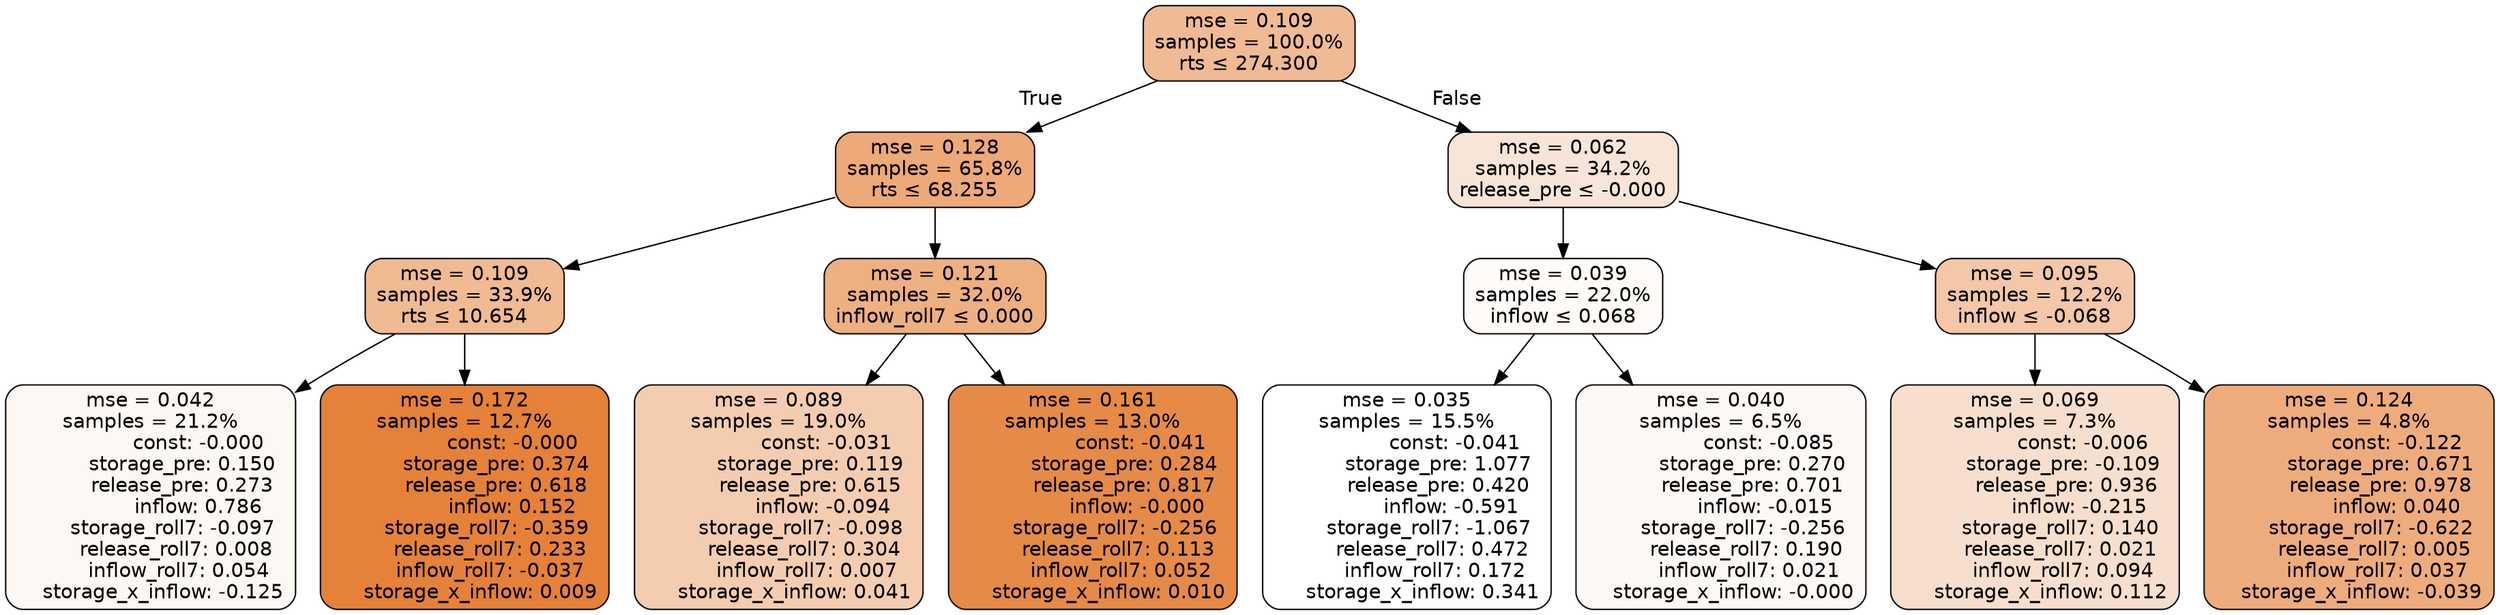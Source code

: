 digraph tree {
bgcolor="transparent"
node [shape=rectangle, style="filled, rounded", color="black", fontname=helvetica] ;
edge [fontname=helvetica] ;
	"0" [label="mse = 0.109
samples = 100.0%
rts &le; 274.300", fillcolor="#f0ba94"]
	"1" [label="mse = 0.128
samples = 65.8%
rts &le; 68.255", fillcolor="#eda977"]
	"2" [label="mse = 0.109
samples = 33.9%
rts &le; 10.654", fillcolor="#f0ba93"]
	"3" [label="mse = 0.042
samples = 21.2%
               const: -0.000
          storage_pre: 0.150
          release_pre: 0.273
               inflow: 0.786
       storage_roll7: -0.097
        release_roll7: 0.008
         inflow_roll7: 0.054
    storage_x_inflow: -0.125", fillcolor="#fdf8f4"]
	"4" [label="mse = 0.172
samples = 12.7%
               const: -0.000
          storage_pre: 0.374
          release_pre: 0.618
               inflow: 0.152
       storage_roll7: -0.359
        release_roll7: 0.233
        inflow_roll7: -0.037
     storage_x_inflow: 0.009", fillcolor="#e58139"]
	"5" [label="mse = 0.121
samples = 32.0%
inflow_roll7 &le; 0.000", fillcolor="#eeaf81"]
	"6" [label="mse = 0.089
samples = 19.0%
               const: -0.031
          storage_pre: 0.119
          release_pre: 0.615
              inflow: -0.094
       storage_roll7: -0.098
        release_roll7: 0.304
         inflow_roll7: 0.007
     storage_x_inflow: 0.041", fillcolor="#f4cdb0"]
	"7" [label="mse = 0.161
samples = 13.0%
               const: -0.041
          storage_pre: 0.284
          release_pre: 0.817
              inflow: -0.000
       storage_roll7: -0.256
        release_roll7: 0.113
         inflow_roll7: 0.052
     storage_x_inflow: 0.010", fillcolor="#e68a47"]
	"8" [label="mse = 0.062
samples = 34.2%
release_pre &le; -0.000", fillcolor="#f9e5d7"]
	"9" [label="mse = 0.039
samples = 22.0%
inflow &le; 0.068", fillcolor="#fefbf8"]
	"10" [label="mse = 0.035
samples = 15.5%
               const: -0.041
          storage_pre: 1.077
          release_pre: 0.420
              inflow: -0.591
       storage_roll7: -1.067
        release_roll7: 0.472
         inflow_roll7: 0.172
     storage_x_inflow: 0.341", fillcolor="#ffffff"]
	"11" [label="mse = 0.040
samples = 6.5%
               const: -0.085
          storage_pre: 0.270
          release_pre: 0.701
              inflow: -0.015
       storage_roll7: -0.256
        release_roll7: 0.190
         inflow_roll7: 0.021
    storage_x_inflow: -0.000", fillcolor="#fdf9f7"]
	"12" [label="mse = 0.095
samples = 12.2%
inflow &le; -0.068", fillcolor="#f3c7a7"]
	"13" [label="mse = 0.069
samples = 7.3%
               const: -0.006
         storage_pre: -0.109
          release_pre: 0.936
              inflow: -0.215
        storage_roll7: 0.140
        release_roll7: 0.021
         inflow_roll7: 0.094
     storage_x_inflow: 0.112", fillcolor="#f8dfcd"]
	"14" [label="mse = 0.124
samples = 4.8%
               const: -0.122
          storage_pre: 0.671
          release_pre: 0.978
               inflow: 0.040
       storage_roll7: -0.622
        release_roll7: 0.005
         inflow_roll7: 0.037
    storage_x_inflow: -0.039", fillcolor="#eeac7d"]

	"0" -> "1" [labeldistance=2.5, labelangle=45, headlabel="True"]
	"1" -> "2"
	"2" -> "3"
	"2" -> "4"
	"1" -> "5"
	"5" -> "6"
	"5" -> "7"
	"0" -> "8" [labeldistance=2.5, labelangle=-45, headlabel="False"]
	"8" -> "9"
	"9" -> "10"
	"9" -> "11"
	"8" -> "12"
	"12" -> "13"
	"12" -> "14"
}